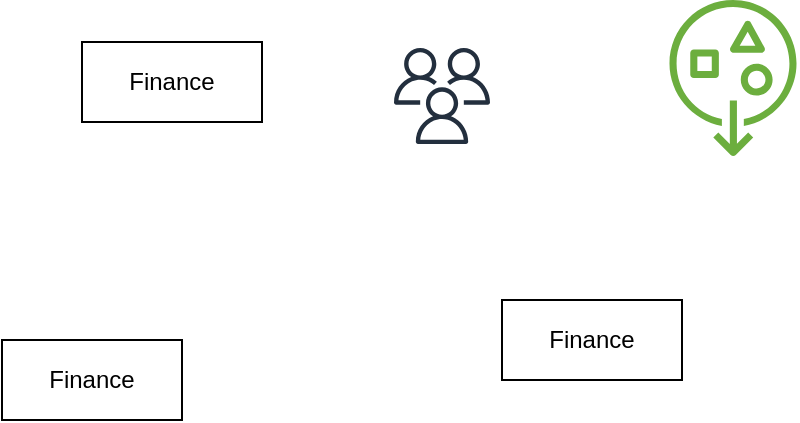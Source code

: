 <mxfile version="15.5.2" type="github">
  <diagram id="z-CwobHcTqejdmUt2V45" name="Page-1">
    <mxGraphModel dx="1422" dy="794" grid="1" gridSize="10" guides="1" tooltips="1" connect="1" arrows="1" fold="1" page="1" pageScale="1" pageWidth="850" pageHeight="1100" math="0" shadow="0">
      <root>
        <mxCell id="0" />
        <mxCell id="1" parent="0" />
        <mxCell id="6ojox6usvKkXge_dLivC-1" value="" style="sketch=0;outlineConnect=0;fontColor=#232F3E;gradientColor=none;fillColor=#6CAE3E;strokeColor=none;dashed=0;verticalLabelPosition=bottom;verticalAlign=top;align=center;html=1;fontSize=12;fontStyle=0;aspect=fixed;pointerEvents=1;shape=mxgraph.aws4.general_access_points;" vertex="1" parent="1">
          <mxGeometry x="393" y="60" width="65" height="78" as="geometry" />
        </mxCell>
        <mxCell id="6ojox6usvKkXge_dLivC-2" value="" style="sketch=0;outlineConnect=0;fontColor=#232F3E;gradientColor=none;strokeColor=#232F3E;fillColor=#ffffff;dashed=0;verticalLabelPosition=bottom;verticalAlign=top;align=center;html=1;fontSize=12;fontStyle=0;aspect=fixed;shape=mxgraph.aws4.resourceIcon;resIcon=mxgraph.aws4.users;" vertex="1" parent="1">
          <mxGeometry x="250" y="78" width="60" height="60" as="geometry" />
        </mxCell>
        <mxCell id="6ojox6usvKkXge_dLivC-4" value="Finance" style="rounded=0;whiteSpace=wrap;html=1;" vertex="1" parent="1">
          <mxGeometry x="60" y="230" width="90" height="40" as="geometry" />
        </mxCell>
        <mxCell id="6ojox6usvKkXge_dLivC-5" value="Finance" style="rounded=0;whiteSpace=wrap;html=1;" vertex="1" parent="1">
          <mxGeometry x="310" y="210" width="90" height="40" as="geometry" />
        </mxCell>
        <mxCell id="6ojox6usvKkXge_dLivC-6" value="Finance" style="rounded=0;whiteSpace=wrap;html=1;" vertex="1" parent="1">
          <mxGeometry x="100" y="81" width="90" height="40" as="geometry" />
        </mxCell>
      </root>
    </mxGraphModel>
  </diagram>
</mxfile>
